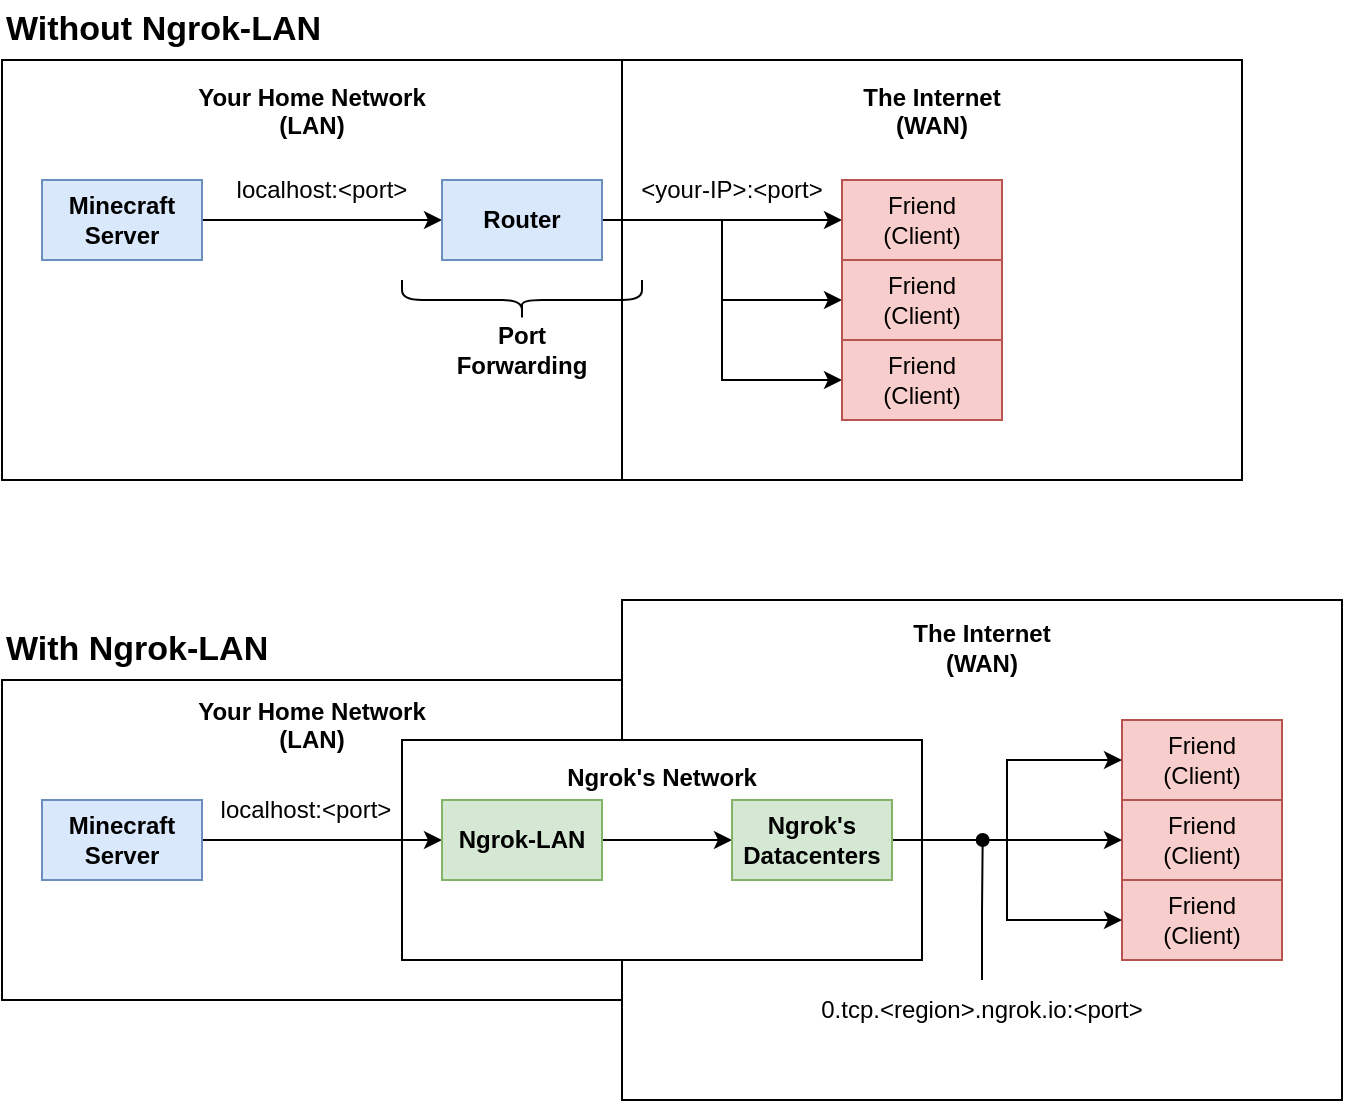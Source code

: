 <mxfile version="16.5.1" type="device"><diagram id="aaeXEbXN8Ch7vWCy6j9x" name="Page-1"><mxGraphModel dx="918" dy="714" grid="1" gridSize="10" guides="1" tooltips="1" connect="1" arrows="1" fold="1" page="1" pageScale="1" pageWidth="827" pageHeight="1169" math="0" shadow="0"><root><mxCell id="0"/><mxCell id="1" parent="0"/><mxCell id="jELzSbKLsqOl9yWMEPBS-17" value="&lt;b&gt;The Internet&lt;br&gt;(WAN)&lt;br&gt;&lt;/b&gt;&lt;br&gt;&lt;br&gt;&lt;br&gt;&lt;br&gt;&lt;br&gt;&lt;br&gt;&lt;br&gt;&lt;br&gt;&lt;br&gt;&lt;br&gt;&lt;br&gt;&lt;br&gt;&lt;br&gt;&lt;br&gt;" style="rounded=0;whiteSpace=wrap;html=1;" vertex="1" parent="1"><mxGeometry x="370" y="410" width="360" height="250" as="geometry"/></mxCell><mxCell id="jELzSbKLsqOl9yWMEPBS-18" value="&lt;b&gt;Your Home Network&lt;br&gt;(LAN)&lt;br&gt;&lt;/b&gt;&lt;br&gt;&lt;br&gt;&lt;br&gt;&lt;br&gt;&lt;br&gt;&lt;br&gt;&lt;br&gt;&lt;br&gt;" style="rounded=0;whiteSpace=wrap;html=1;" vertex="1" parent="1"><mxGeometry x="60" y="450" width="310" height="160" as="geometry"/></mxCell><mxCell id="jELzSbKLsqOl9yWMEPBS-33" value="&lt;b&gt;Ngrok's Network&lt;br&gt;&lt;br&gt;&lt;br&gt;&lt;br&gt;&lt;/b&gt;&lt;br&gt;&lt;br&gt;" style="rounded=0;whiteSpace=wrap;html=1;" vertex="1" parent="1"><mxGeometry x="260" y="480" width="260" height="110" as="geometry"/></mxCell><mxCell id="jELzSbKLsqOl9yWMEPBS-9" value="&lt;b&gt;The Internet&lt;br&gt;(WAN)&lt;br&gt;&lt;/b&gt;&lt;br&gt;&lt;br&gt;&lt;br&gt;&lt;br&gt;&lt;br&gt;&lt;br&gt;&lt;br&gt;&lt;br&gt;&lt;br&gt;&lt;br&gt;&lt;br&gt;" style="rounded=0;whiteSpace=wrap;html=1;" vertex="1" parent="1"><mxGeometry x="370" y="140" width="310" height="210" as="geometry"/></mxCell><mxCell id="jELzSbKLsqOl9yWMEPBS-8" value="&lt;b&gt;Your Home Network&lt;br&gt;(LAN)&lt;br&gt;&lt;/b&gt;&lt;br&gt;&lt;br&gt;&lt;br&gt;&lt;br&gt;&lt;br&gt;&lt;br&gt;&lt;br&gt;&lt;br&gt;&lt;br&gt;&lt;br&gt;&lt;br&gt;" style="rounded=0;whiteSpace=wrap;html=1;" vertex="1" parent="1"><mxGeometry x="60" y="140" width="310" height="210" as="geometry"/></mxCell><mxCell id="jELzSbKLsqOl9yWMEPBS-4" style="edgeStyle=orthogonalEdgeStyle;rounded=0;orthogonalLoop=1;jettySize=auto;html=1;exitX=1;exitY=0.5;exitDx=0;exitDy=0;entryX=0;entryY=0.5;entryDx=0;entryDy=0;" edge="1" parent="1" source="jELzSbKLsqOl9yWMEPBS-1" target="jELzSbKLsqOl9yWMEPBS-2"><mxGeometry relative="1" as="geometry"/></mxCell><mxCell id="jELzSbKLsqOl9yWMEPBS-1" value="Minecraft Server" style="rounded=0;whiteSpace=wrap;html=1;fillColor=#dae8fc;strokeColor=#6c8ebf;fontStyle=1" vertex="1" parent="1"><mxGeometry x="80" y="200" width="80" height="40" as="geometry"/></mxCell><mxCell id="jELzSbKLsqOl9yWMEPBS-6" style="edgeStyle=orthogonalEdgeStyle;rounded=0;orthogonalLoop=1;jettySize=auto;html=1;exitX=1;exitY=0.5;exitDx=0;exitDy=0;" edge="1" parent="1" source="jELzSbKLsqOl9yWMEPBS-2" target="jELzSbKLsqOl9yWMEPBS-3"><mxGeometry relative="1" as="geometry"/></mxCell><mxCell id="jELzSbKLsqOl9yWMEPBS-12" style="edgeStyle=orthogonalEdgeStyle;rounded=0;orthogonalLoop=1;jettySize=auto;html=1;exitX=1;exitY=0.5;exitDx=0;exitDy=0;entryX=0;entryY=0.5;entryDx=0;entryDy=0;" edge="1" parent="1" source="jELzSbKLsqOl9yWMEPBS-2" target="jELzSbKLsqOl9yWMEPBS-10"><mxGeometry relative="1" as="geometry"/></mxCell><mxCell id="jELzSbKLsqOl9yWMEPBS-13" style="edgeStyle=orthogonalEdgeStyle;rounded=0;orthogonalLoop=1;jettySize=auto;html=1;exitX=1;exitY=0.5;exitDx=0;exitDy=0;entryX=0;entryY=0.5;entryDx=0;entryDy=0;" edge="1" parent="1" source="jELzSbKLsqOl9yWMEPBS-2" target="jELzSbKLsqOl9yWMEPBS-11"><mxGeometry relative="1" as="geometry"/></mxCell><mxCell id="jELzSbKLsqOl9yWMEPBS-2" value="Router" style="rounded=0;whiteSpace=wrap;html=1;fillColor=#dae8fc;strokeColor=#6c8ebf;fontStyle=1" vertex="1" parent="1"><mxGeometry x="280" y="200" width="80" height="40" as="geometry"/></mxCell><mxCell id="jELzSbKLsqOl9yWMEPBS-3" value="Friend&lt;br&gt;(Client)" style="rounded=0;whiteSpace=wrap;html=1;fillColor=#f8cecc;strokeColor=#b85450;" vertex="1" parent="1"><mxGeometry x="480" y="200" width="80" height="40" as="geometry"/></mxCell><mxCell id="jELzSbKLsqOl9yWMEPBS-5" value="localhost:&amp;lt;port&amp;gt;" style="text;html=1;strokeColor=none;fillColor=none;align=center;verticalAlign=middle;whiteSpace=wrap;rounded=0;" vertex="1" parent="1"><mxGeometry x="170" y="190" width="100" height="30" as="geometry"/></mxCell><mxCell id="jELzSbKLsqOl9yWMEPBS-7" value="&amp;lt;your-IP&amp;gt;:&amp;lt;port&amp;gt;" style="text;html=1;strokeColor=none;fillColor=none;align=center;verticalAlign=middle;whiteSpace=wrap;rounded=0;" vertex="1" parent="1"><mxGeometry x="375" y="190" width="100" height="30" as="geometry"/></mxCell><mxCell id="jELzSbKLsqOl9yWMEPBS-10" value="Friend&lt;br&gt;(Client)" style="rounded=0;whiteSpace=wrap;html=1;fillColor=#f8cecc;strokeColor=#b85450;" vertex="1" parent="1"><mxGeometry x="480" y="240" width="80" height="40" as="geometry"/></mxCell><mxCell id="jELzSbKLsqOl9yWMEPBS-11" value="Friend&lt;br&gt;(Client)" style="rounded=0;whiteSpace=wrap;html=1;fillColor=#f8cecc;strokeColor=#b85450;" vertex="1" parent="1"><mxGeometry x="480" y="280" width="80" height="40" as="geometry"/></mxCell><mxCell id="jELzSbKLsqOl9yWMEPBS-16" value="" style="group;fontStyle=1" vertex="1" connectable="0" parent="1"><mxGeometry x="260" y="250" width="120" height="50" as="geometry"/></mxCell><mxCell id="jELzSbKLsqOl9yWMEPBS-14" value="" style="shape=curlyBracket;whiteSpace=wrap;html=1;rounded=1;rotation=-90;" vertex="1" parent="jELzSbKLsqOl9yWMEPBS-16"><mxGeometry x="50" y="-50" width="20" height="120" as="geometry"/></mxCell><mxCell id="jELzSbKLsqOl9yWMEPBS-15" value="&lt;b&gt;Port Forwarding&lt;/b&gt;" style="text;html=1;strokeColor=none;fillColor=none;align=center;verticalAlign=middle;whiteSpace=wrap;rounded=0;" vertex="1" parent="jELzSbKLsqOl9yWMEPBS-16"><mxGeometry x="30" y="20" width="60" height="30" as="geometry"/></mxCell><mxCell id="jELzSbKLsqOl9yWMEPBS-19" style="edgeStyle=orthogonalEdgeStyle;rounded=0;orthogonalLoop=1;jettySize=auto;html=1;exitX=1;exitY=0.5;exitDx=0;exitDy=0;entryX=0;entryY=0.5;entryDx=0;entryDy=0;" edge="1" parent="1" source="jELzSbKLsqOl9yWMEPBS-20" target="jELzSbKLsqOl9yWMEPBS-24"><mxGeometry relative="1" as="geometry"/></mxCell><mxCell id="jELzSbKLsqOl9yWMEPBS-20" value="Minecraft Server" style="rounded=0;whiteSpace=wrap;html=1;fillColor=#dae8fc;strokeColor=#6c8ebf;fontStyle=1" vertex="1" parent="1"><mxGeometry x="80" y="510" width="80" height="40" as="geometry"/></mxCell><mxCell id="jELzSbKLsqOl9yWMEPBS-35" style="edgeStyle=orthogonalEdgeStyle;rounded=0;orthogonalLoop=1;jettySize=auto;html=1;exitX=1;exitY=0.5;exitDx=0;exitDy=0;entryX=0;entryY=0.5;entryDx=0;entryDy=0;" edge="1" parent="1" source="jELzSbKLsqOl9yWMEPBS-24" target="jELzSbKLsqOl9yWMEPBS-34"><mxGeometry relative="1" as="geometry"/></mxCell><mxCell id="jELzSbKLsqOl9yWMEPBS-24" value="Ngrok-LAN" style="rounded=0;whiteSpace=wrap;html=1;fillColor=#d5e8d4;strokeColor=#82b366;fontStyle=1" vertex="1" parent="1"><mxGeometry x="280" y="510" width="80" height="40" as="geometry"/></mxCell><mxCell id="jELzSbKLsqOl9yWMEPBS-25" value="Friend&lt;br&gt;(Client)" style="rounded=0;whiteSpace=wrap;html=1;fillColor=#f8cecc;strokeColor=#b85450;" vertex="1" parent="1"><mxGeometry x="620" y="470" width="80" height="40" as="geometry"/></mxCell><mxCell id="jELzSbKLsqOl9yWMEPBS-26" value="localhost:&amp;lt;port&amp;gt;" style="text;html=1;strokeColor=none;fillColor=none;align=center;verticalAlign=middle;whiteSpace=wrap;rounded=0;" vertex="1" parent="1"><mxGeometry x="162" y="500" width="100" height="30" as="geometry"/></mxCell><mxCell id="jELzSbKLsqOl9yWMEPBS-39" style="edgeStyle=orthogonalEdgeStyle;rounded=0;orthogonalLoop=1;jettySize=auto;html=1;exitX=0.5;exitY=0;exitDx=0;exitDy=0;endArrow=oval;endFill=1;" edge="1" parent="1" source="jELzSbKLsqOl9yWMEPBS-27"><mxGeometry relative="1" as="geometry"><mxPoint x="550.333" y="530" as="targetPoint"/></mxGeometry></mxCell><mxCell id="jELzSbKLsqOl9yWMEPBS-27" value="0.tcp.&amp;lt;region&amp;gt;.ngrok.io:&amp;lt;port&amp;gt;" style="text;html=1;strokeColor=none;fillColor=none;align=center;verticalAlign=middle;whiteSpace=wrap;rounded=0;" vertex="1" parent="1"><mxGeometry x="460" y="600" width="180" height="30" as="geometry"/></mxCell><mxCell id="jELzSbKLsqOl9yWMEPBS-28" value="Friend&lt;br&gt;(Client)" style="rounded=0;whiteSpace=wrap;html=1;fillColor=#f8cecc;strokeColor=#b85450;" vertex="1" parent="1"><mxGeometry x="620" y="510" width="80" height="40" as="geometry"/></mxCell><mxCell id="jELzSbKLsqOl9yWMEPBS-29" value="Friend&lt;br&gt;(Client)" style="rounded=0;whiteSpace=wrap;html=1;fillColor=#f8cecc;strokeColor=#b85450;" vertex="1" parent="1"><mxGeometry x="620" y="550" width="80" height="40" as="geometry"/></mxCell><mxCell id="jELzSbKLsqOl9yWMEPBS-36" style="edgeStyle=orthogonalEdgeStyle;rounded=0;orthogonalLoop=1;jettySize=auto;html=1;exitX=1;exitY=0.5;exitDx=0;exitDy=0;entryX=0;entryY=0.5;entryDx=0;entryDy=0;" edge="1" parent="1" source="jELzSbKLsqOl9yWMEPBS-34" target="jELzSbKLsqOl9yWMEPBS-28"><mxGeometry relative="1" as="geometry"/></mxCell><mxCell id="jELzSbKLsqOl9yWMEPBS-37" style="edgeStyle=orthogonalEdgeStyle;rounded=0;orthogonalLoop=1;jettySize=auto;html=1;exitX=1;exitY=0.5;exitDx=0;exitDy=0;entryX=0;entryY=0.5;entryDx=0;entryDy=0;" edge="1" parent="1" source="jELzSbKLsqOl9yWMEPBS-34" target="jELzSbKLsqOl9yWMEPBS-25"><mxGeometry relative="1" as="geometry"/></mxCell><mxCell id="jELzSbKLsqOl9yWMEPBS-38" style="edgeStyle=orthogonalEdgeStyle;rounded=0;orthogonalLoop=1;jettySize=auto;html=1;exitX=1;exitY=0.5;exitDx=0;exitDy=0;entryX=0;entryY=0.5;entryDx=0;entryDy=0;" edge="1" parent="1" source="jELzSbKLsqOl9yWMEPBS-34" target="jELzSbKLsqOl9yWMEPBS-29"><mxGeometry relative="1" as="geometry"/></mxCell><mxCell id="jELzSbKLsqOl9yWMEPBS-34" value="Ngrok's Datacenters" style="rounded=0;whiteSpace=wrap;html=1;fillColor=#d5e8d4;strokeColor=#82b366;fontStyle=1" vertex="1" parent="1"><mxGeometry x="425" y="510" width="80" height="40" as="geometry"/></mxCell><mxCell id="jELzSbKLsqOl9yWMEPBS-40" value="&lt;font style=&quot;font-size: 17px;&quot;&gt;&lt;b style=&quot;font-size: 17px;&quot;&gt;Without Ngrok-LAN&lt;/b&gt;&lt;/font&gt;" style="text;html=1;strokeColor=none;fillColor=none;align=left;verticalAlign=middle;whiteSpace=wrap;rounded=0;fontSize=17;" vertex="1" parent="1"><mxGeometry x="60" y="110" width="170" height="30" as="geometry"/></mxCell><mxCell id="jELzSbKLsqOl9yWMEPBS-41" value="&lt;font style=&quot;font-size: 17px;&quot;&gt;&lt;b style=&quot;font-size: 17px;&quot;&gt;With Ngrok-LAN&lt;/b&gt;&lt;/font&gt;" style="text;html=1;strokeColor=none;fillColor=none;align=left;verticalAlign=middle;whiteSpace=wrap;rounded=0;fontSize=17;" vertex="1" parent="1"><mxGeometry x="60" y="420" width="170" height="30" as="geometry"/></mxCell></root></mxGraphModel></diagram></mxfile>